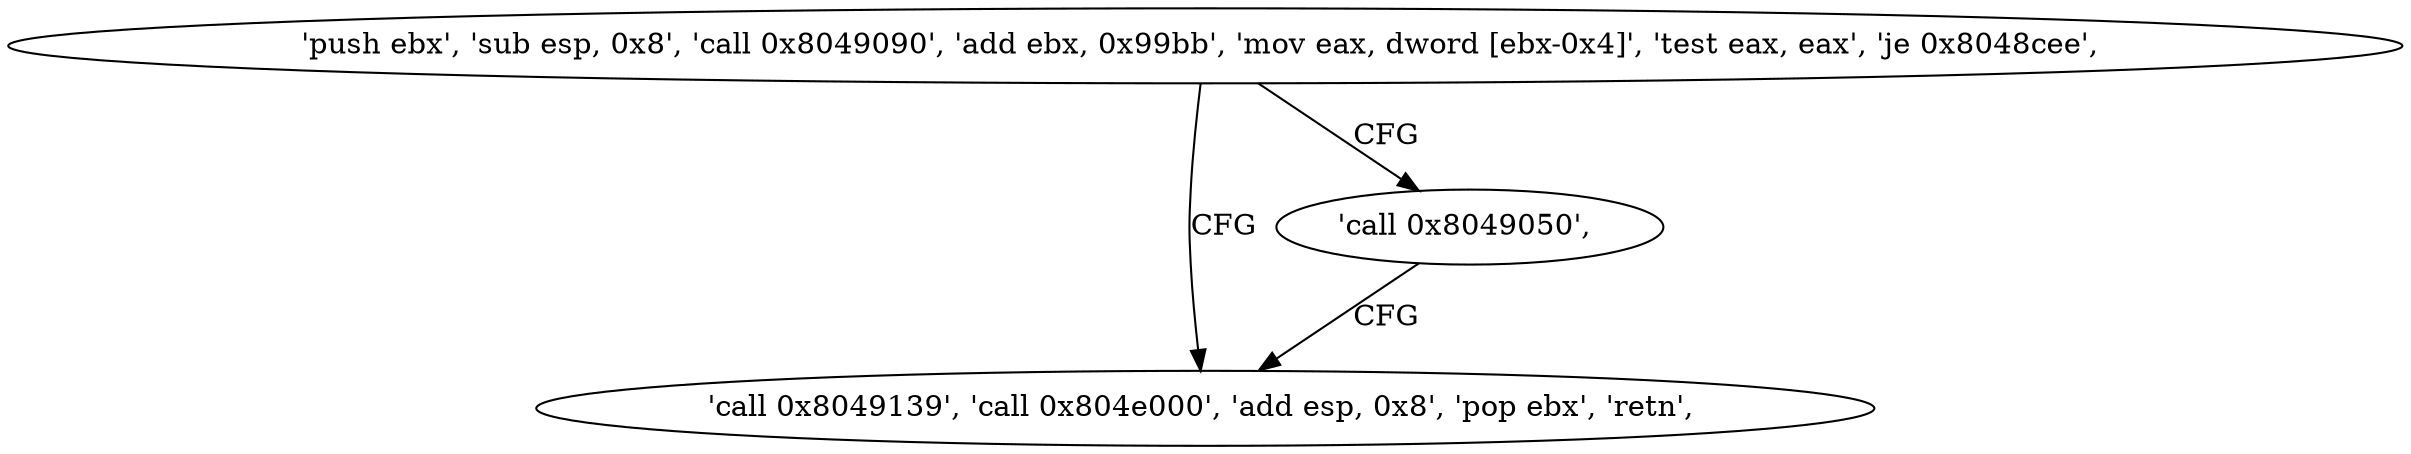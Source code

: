 digraph "func" {
"134515920" [label = "'push ebx', 'sub esp, 0x8', 'call 0x8049090', 'add ebx, 0x99bb', 'mov eax, dword [ebx-0x4]', 'test eax, eax', 'je 0x8048cee', " ]
"134515950" [label = "'call 0x8049139', 'call 0x804e000', 'add esp, 0x8', 'pop ebx', 'retn', " ]
"134515945" [label = "'call 0x8049050', " ]
"134515920" -> "134515950" [ label = "CFG" ]
"134515920" -> "134515945" [ label = "CFG" ]
"134515945" -> "134515950" [ label = "CFG" ]
}
